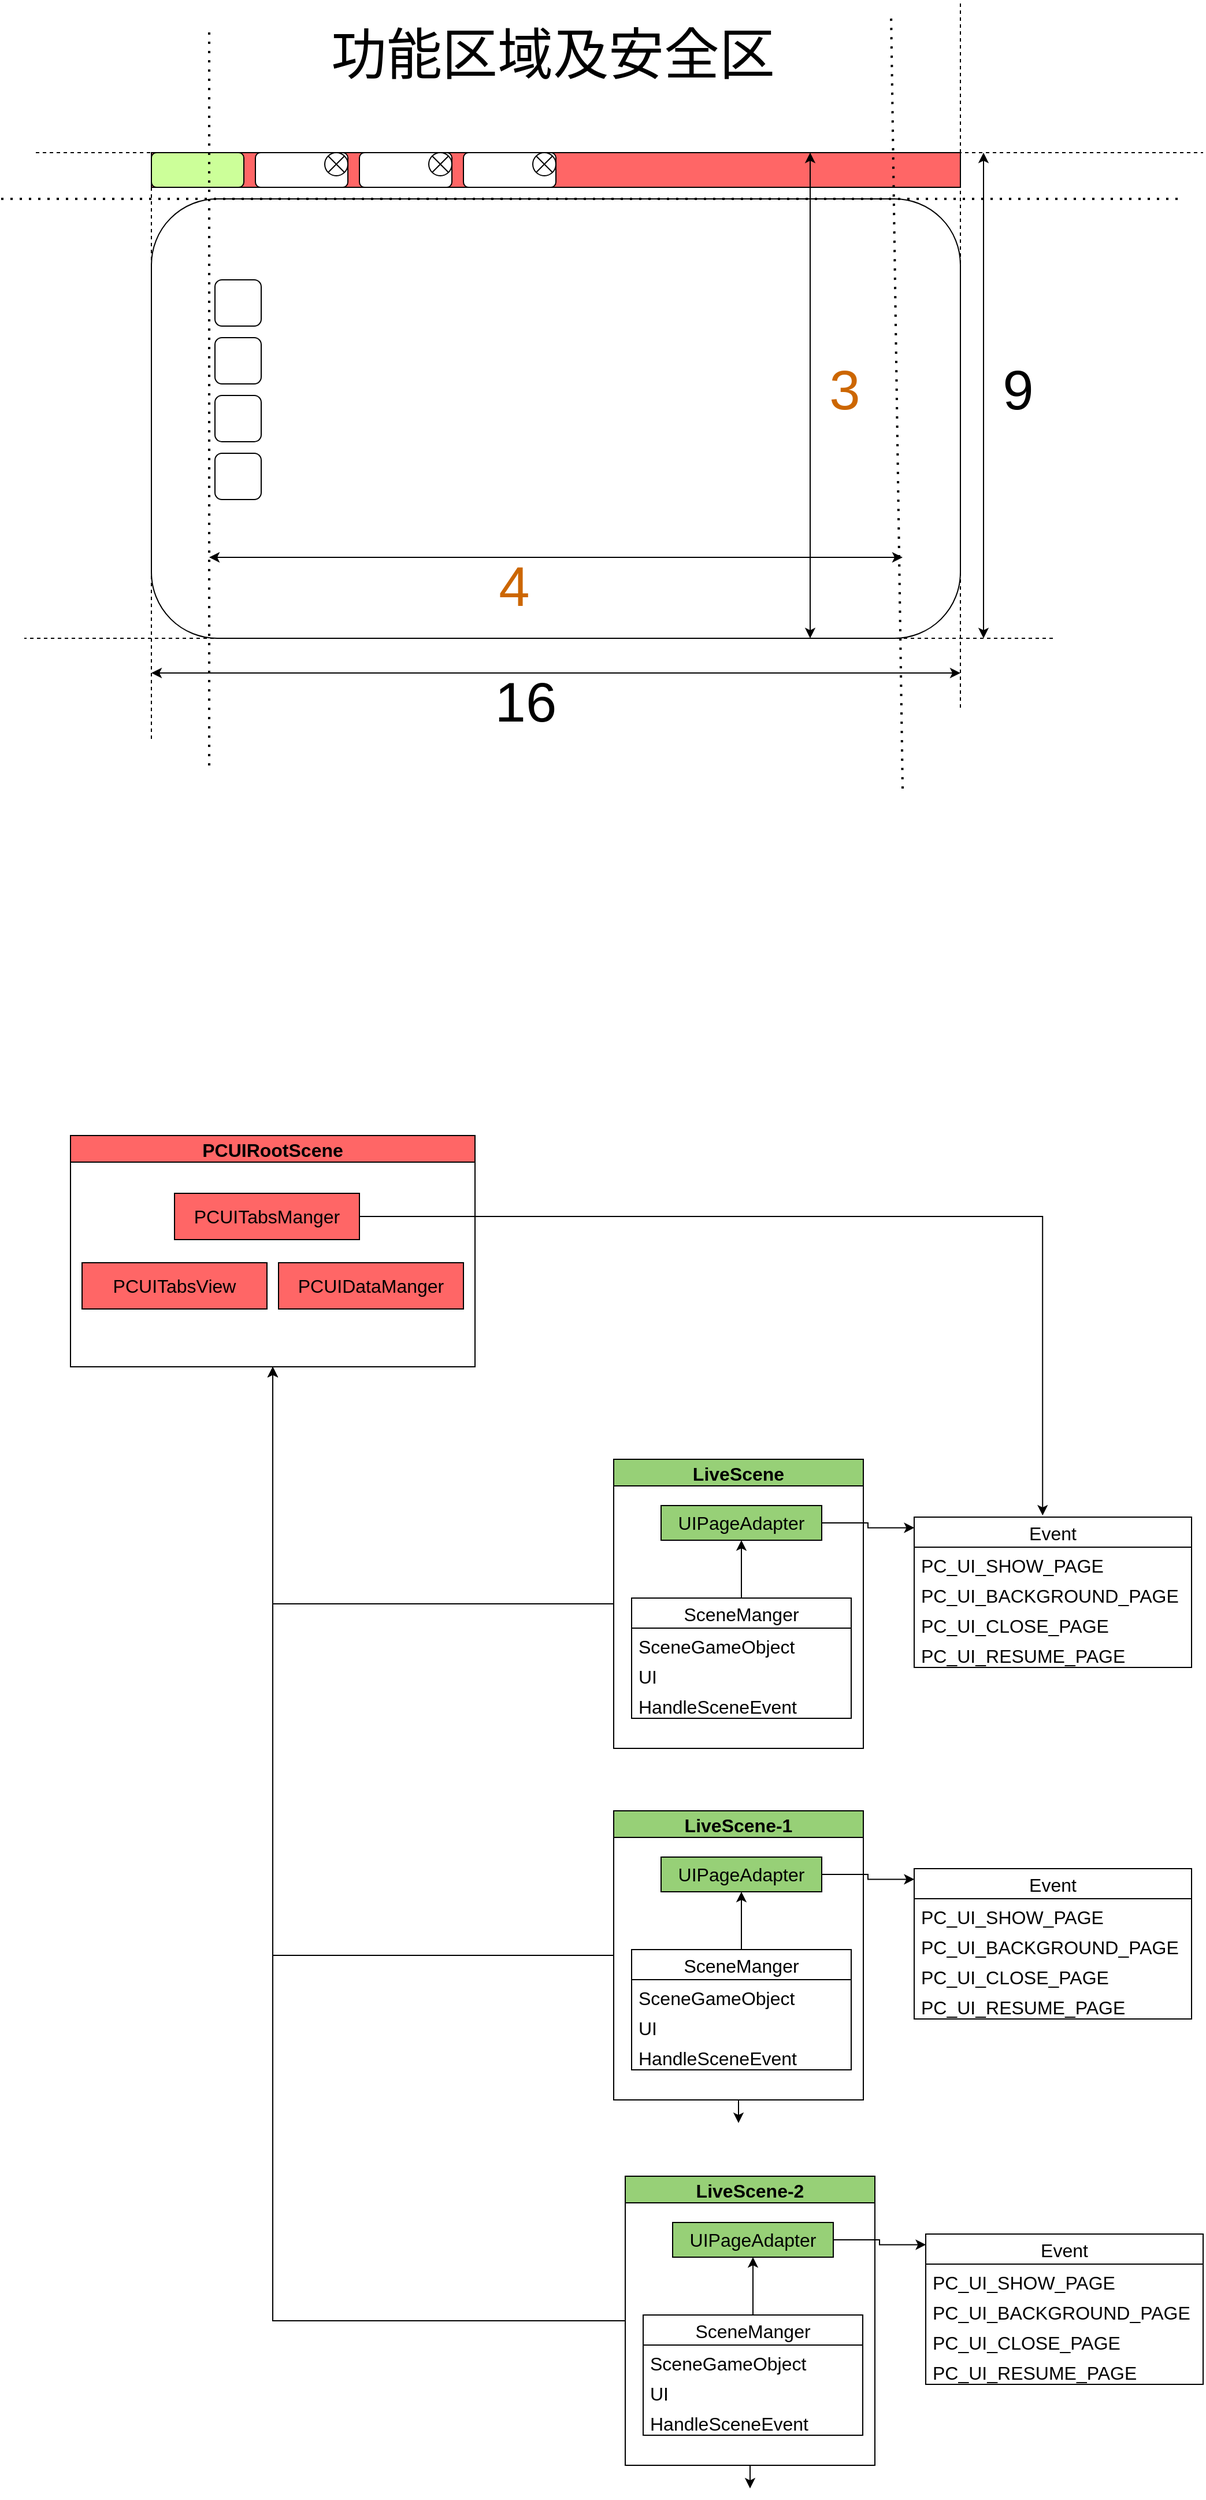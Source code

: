 <mxfile version="20.0.1" type="github">
  <diagram id="btAkh4fgomCn3OrSGPB2" name="Page-1">
    <mxGraphModel dx="2189" dy="1910" grid="1" gridSize="10" guides="1" tooltips="1" connect="1" arrows="1" fold="1" page="1" pageScale="1" pageWidth="827" pageHeight="1169" math="0" shadow="0">
      <root>
        <mxCell id="0" />
        <mxCell id="1" parent="0" />
        <mxCell id="JRh8TJ2VcHhwm4A270mN-1" value="" style="rounded=0;whiteSpace=wrap;html=1;fillColor=#FF6666;" vertex="1" parent="1">
          <mxGeometry x="60" y="50" width="700" height="30" as="geometry" />
        </mxCell>
        <mxCell id="JRh8TJ2VcHhwm4A270mN-2" value="" style="rounded=1;whiteSpace=wrap;html=1;" vertex="1" parent="1">
          <mxGeometry x="60" y="90" width="700" height="380" as="geometry" />
        </mxCell>
        <mxCell id="JRh8TJ2VcHhwm4A270mN-3" value="&lt;font style=&quot;font-size: 48px;&quot;&gt;16&lt;/font&gt;" style="text;html=1;strokeColor=none;fillColor=none;align=center;verticalAlign=middle;whiteSpace=wrap;rounded=0;" vertex="1" parent="1">
          <mxGeometry x="354" y="510" width="60" height="30" as="geometry" />
        </mxCell>
        <mxCell id="JRh8TJ2VcHhwm4A270mN-4" value="" style="endArrow=classic;startArrow=classic;html=1;rounded=0;" edge="1" parent="1">
          <mxGeometry width="50" height="50" relative="1" as="geometry">
            <mxPoint x="60" y="500" as="sourcePoint" />
            <mxPoint x="760" y="500" as="targetPoint" />
            <Array as="points" />
          </mxGeometry>
        </mxCell>
        <mxCell id="JRh8TJ2VcHhwm4A270mN-5" value="&lt;span style=&quot;font-size: 48px;&quot;&gt;9&lt;/span&gt;" style="text;html=1;strokeColor=none;fillColor=none;align=center;verticalAlign=middle;whiteSpace=wrap;rounded=0;" vertex="1" parent="1">
          <mxGeometry x="780" y="240" width="60" height="30" as="geometry" />
        </mxCell>
        <mxCell id="JRh8TJ2VcHhwm4A270mN-6" value="" style="endArrow=classic;startArrow=classic;html=1;rounded=0;" edge="1" parent="1">
          <mxGeometry width="50" height="50" relative="1" as="geometry">
            <mxPoint x="780" y="50" as="sourcePoint" />
            <mxPoint x="780" y="470" as="targetPoint" />
            <Array as="points" />
          </mxGeometry>
        </mxCell>
        <mxCell id="JRh8TJ2VcHhwm4A270mN-8" value="" style="rounded=1;whiteSpace=wrap;html=1;fontSize=48;fillColor=#CCFF99;" vertex="1" parent="1">
          <mxGeometry x="60" y="50" width="80" height="30" as="geometry" />
        </mxCell>
        <mxCell id="JRh8TJ2VcHhwm4A270mN-9" value="" style="rounded=1;whiteSpace=wrap;html=1;fontSize=48;" vertex="1" parent="1">
          <mxGeometry x="150" y="50" width="80" height="30" as="geometry" />
        </mxCell>
        <mxCell id="JRh8TJ2VcHhwm4A270mN-10" value="" style="rounded=1;whiteSpace=wrap;html=1;fontSize=48;" vertex="1" parent="1">
          <mxGeometry x="240" y="50" width="80" height="30" as="geometry" />
        </mxCell>
        <mxCell id="JRh8TJ2VcHhwm4A270mN-11" value="" style="rounded=1;whiteSpace=wrap;html=1;fontSize=48;" vertex="1" parent="1">
          <mxGeometry x="330" y="50" width="80" height="30" as="geometry" />
        </mxCell>
        <mxCell id="JRh8TJ2VcHhwm4A270mN-12" value="" style="shape=sumEllipse;perimeter=ellipsePerimeter;whiteSpace=wrap;html=1;backgroundOutline=1;fontFamily=Helvetica;fontSize=48;fontColor=default;align=center;strokeColor=default;fillColor=default;" vertex="1" parent="1">
          <mxGeometry x="390" y="50" width="20" height="20" as="geometry" />
        </mxCell>
        <mxCell id="JRh8TJ2VcHhwm4A270mN-14" value="" style="shape=sumEllipse;perimeter=ellipsePerimeter;whiteSpace=wrap;html=1;backgroundOutline=1;fontFamily=Helvetica;fontSize=48;fontColor=default;align=center;strokeColor=default;fillColor=default;" vertex="1" parent="1">
          <mxGeometry x="300" y="50" width="20" height="20" as="geometry" />
        </mxCell>
        <mxCell id="JRh8TJ2VcHhwm4A270mN-15" value="" style="shape=sumEllipse;perimeter=ellipsePerimeter;whiteSpace=wrap;html=1;backgroundOutline=1;fontFamily=Helvetica;fontSize=48;fontColor=default;align=center;strokeColor=default;fillColor=default;" vertex="1" parent="1">
          <mxGeometry x="210" y="50" width="20" height="20" as="geometry" />
        </mxCell>
        <mxCell id="JRh8TJ2VcHhwm4A270mN-17" value="" style="rounded=1;whiteSpace=wrap;html=1;fontSize=48;" vertex="1" parent="1">
          <mxGeometry x="115" y="160" width="40" height="40" as="geometry" />
        </mxCell>
        <mxCell id="JRh8TJ2VcHhwm4A270mN-18" value="" style="rounded=1;whiteSpace=wrap;html=1;fontSize=48;" vertex="1" parent="1">
          <mxGeometry x="115" y="210" width="40" height="40" as="geometry" />
        </mxCell>
        <mxCell id="JRh8TJ2VcHhwm4A270mN-19" value="" style="rounded=1;whiteSpace=wrap;html=1;fontSize=48;" vertex="1" parent="1">
          <mxGeometry x="115" y="260" width="40" height="40" as="geometry" />
        </mxCell>
        <mxCell id="JRh8TJ2VcHhwm4A270mN-20" value="" style="rounded=1;whiteSpace=wrap;html=1;fontSize=48;" vertex="1" parent="1">
          <mxGeometry x="115" y="310" width="40" height="40" as="geometry" />
        </mxCell>
        <mxCell id="JRh8TJ2VcHhwm4A270mN-24" value="" style="endArrow=none;dashed=1;html=1;rounded=0;fontSize=48;" edge="1" parent="1">
          <mxGeometry width="50" height="50" relative="1" as="geometry">
            <mxPoint x="-40" y="50" as="sourcePoint" />
            <mxPoint x="970" y="50" as="targetPoint" />
          </mxGeometry>
        </mxCell>
        <mxCell id="JRh8TJ2VcHhwm4A270mN-25" value="" style="endArrow=none;dashed=1;html=1;rounded=0;fontSize=48;" edge="1" parent="1">
          <mxGeometry width="50" height="50" relative="1" as="geometry">
            <mxPoint x="760" y="530" as="sourcePoint" />
            <mxPoint x="760" y="-81.429" as="targetPoint" />
          </mxGeometry>
        </mxCell>
        <mxCell id="JRh8TJ2VcHhwm4A270mN-27" value="" style="endArrow=none;dashed=1;html=1;rounded=0;fontSize=48;" edge="1" parent="1">
          <mxGeometry width="50" height="50" relative="1" as="geometry">
            <mxPoint x="840" y="470" as="sourcePoint" />
            <mxPoint x="-50" y="470" as="targetPoint" />
          </mxGeometry>
        </mxCell>
        <mxCell id="JRh8TJ2VcHhwm4A270mN-28" value="" style="endArrow=none;dashed=1;html=1;rounded=0;fontSize=48;" edge="1" parent="1">
          <mxGeometry width="50" height="50" relative="1" as="geometry">
            <mxPoint x="60" y="50" as="sourcePoint" />
            <mxPoint x="60" y="560" as="targetPoint" />
          </mxGeometry>
        </mxCell>
        <mxCell id="JRh8TJ2VcHhwm4A270mN-31" value="" style="endArrow=none;dashed=1;html=1;dashPattern=1 3;strokeWidth=2;rounded=0;fontSize=48;" edge="1" parent="1">
          <mxGeometry width="50" height="50" relative="1" as="geometry">
            <mxPoint x="-70" y="90" as="sourcePoint" />
            <mxPoint x="950" y="90" as="targetPoint" />
          </mxGeometry>
        </mxCell>
        <mxCell id="JRh8TJ2VcHhwm4A270mN-33" value="" style="endArrow=none;dashed=1;html=1;dashPattern=1 3;strokeWidth=2;rounded=0;fontSize=48;" edge="1" parent="1">
          <mxGeometry width="50" height="50" relative="1" as="geometry">
            <mxPoint x="110" y="580" as="sourcePoint" />
            <mxPoint x="110" y="-60" as="targetPoint" />
          </mxGeometry>
        </mxCell>
        <mxCell id="JRh8TJ2VcHhwm4A270mN-34" value="" style="endArrow=none;dashed=1;html=1;dashPattern=1 3;strokeWidth=2;rounded=0;fontSize=48;" edge="1" parent="1">
          <mxGeometry width="50" height="50" relative="1" as="geometry">
            <mxPoint x="710" y="600" as="sourcePoint" />
            <mxPoint x="700" y="-70" as="targetPoint" />
          </mxGeometry>
        </mxCell>
        <mxCell id="JRh8TJ2VcHhwm4A270mN-38" value="&lt;font color=&quot;#cc6600&quot; style=&quot;font-size: 48px;&quot;&gt;4&lt;/font&gt;" style="text;html=1;strokeColor=none;fillColor=none;align=center;verticalAlign=middle;whiteSpace=wrap;rounded=0;" vertex="1" parent="1">
          <mxGeometry x="344" y="410" width="60" height="30" as="geometry" />
        </mxCell>
        <mxCell id="JRh8TJ2VcHhwm4A270mN-39" value="" style="endArrow=classic;startArrow=classic;html=1;rounded=0;" edge="1" parent="1">
          <mxGeometry width="50" height="50" relative="1" as="geometry">
            <mxPoint x="110" y="400" as="sourcePoint" />
            <mxPoint x="710" y="400" as="targetPoint" />
            <Array as="points" />
          </mxGeometry>
        </mxCell>
        <mxCell id="JRh8TJ2VcHhwm4A270mN-40" value="&lt;span style=&quot;font-size: 48px;&quot;&gt;&lt;font color=&quot;#cc6600&quot;&gt;3&lt;/font&gt;&lt;/span&gt;" style="text;html=1;strokeColor=none;fillColor=none;align=center;verticalAlign=middle;whiteSpace=wrap;rounded=0;" vertex="1" parent="1">
          <mxGeometry x="630" y="240" width="60" height="30" as="geometry" />
        </mxCell>
        <mxCell id="JRh8TJ2VcHhwm4A270mN-41" value="" style="endArrow=classic;startArrow=classic;html=1;rounded=0;" edge="1" parent="1">
          <mxGeometry width="50" height="50" relative="1" as="geometry">
            <mxPoint x="630" y="50" as="sourcePoint" />
            <mxPoint x="630" y="470" as="targetPoint" />
            <Array as="points" />
          </mxGeometry>
        </mxCell>
        <mxCell id="JRh8TJ2VcHhwm4A270mN-44" value="&lt;font color=&quot;#000000&quot;&gt;功能区域及安全区&lt;/font&gt;" style="text;html=1;strokeColor=none;fillColor=none;align=center;verticalAlign=middle;whiteSpace=wrap;rounded=0;fontSize=48;fontColor=#CC6600;" vertex="1" parent="1">
          <mxGeometry x="60" y="-50" width="695" height="30" as="geometry" />
        </mxCell>
        <mxCell id="JRh8TJ2VcHhwm4A270mN-45" value="PCUIRootScene" style="swimlane;fontSize=16;fontColor=#000000;fillColor=#FF6666;" vertex="1" parent="1">
          <mxGeometry x="-10" y="900" width="350" height="200" as="geometry" />
        </mxCell>
        <UserObject label="PCUITabsManger" treeRoot="1" id="JRh8TJ2VcHhwm4A270mN-95">
          <mxCell style="whiteSpace=wrap;html=1;align=center;treeFolding=1;treeMoving=1;newEdgeStyle={&quot;edgeStyle&quot;:&quot;elbowEdgeStyle&quot;,&quot;startArrow&quot;:&quot;none&quot;,&quot;endArrow&quot;:&quot;none&quot;};fontSize=16;fontColor=#000000;fillColor=#FF6666;" vertex="1" parent="JRh8TJ2VcHhwm4A270mN-45">
            <mxGeometry x="90" y="50" width="160" height="40" as="geometry" />
          </mxCell>
        </UserObject>
        <UserObject label="PCUITabsView" treeRoot="1" id="JRh8TJ2VcHhwm4A270mN-101">
          <mxCell style="whiteSpace=wrap;html=1;align=center;treeFolding=1;treeMoving=1;newEdgeStyle={&quot;edgeStyle&quot;:&quot;elbowEdgeStyle&quot;,&quot;startArrow&quot;:&quot;none&quot;,&quot;endArrow&quot;:&quot;none&quot;};fontSize=16;fontColor=#000000;fillColor=#FF6666;" vertex="1" parent="JRh8TJ2VcHhwm4A270mN-45">
            <mxGeometry x="10" y="110" width="160" height="40" as="geometry" />
          </mxCell>
        </UserObject>
        <UserObject label="PCUIDataManger" treeRoot="1" id="JRh8TJ2VcHhwm4A270mN-100">
          <mxCell style="whiteSpace=wrap;html=1;align=center;treeFolding=1;treeMoving=1;newEdgeStyle={&quot;edgeStyle&quot;:&quot;elbowEdgeStyle&quot;,&quot;startArrow&quot;:&quot;none&quot;,&quot;endArrow&quot;:&quot;none&quot;};fontSize=16;fontColor=#000000;fillColor=#FF6666;" vertex="1" parent="JRh8TJ2VcHhwm4A270mN-45">
            <mxGeometry x="180" y="110" width="160" height="40" as="geometry" />
          </mxCell>
        </UserObject>
        <mxCell id="JRh8TJ2VcHhwm4A270mN-93" style="edgeStyle=orthogonalEdgeStyle;rounded=0;orthogonalLoop=1;jettySize=auto;html=1;fontSize=16;fontColor=#000000;entryX=0.5;entryY=1;entryDx=0;entryDy=0;" edge="1" parent="1" source="JRh8TJ2VcHhwm4A270mN-46" target="JRh8TJ2VcHhwm4A270mN-45">
          <mxGeometry relative="1" as="geometry">
            <mxPoint x="350" y="1050" as="targetPoint" />
          </mxGeometry>
        </mxCell>
        <mxCell id="JRh8TJ2VcHhwm4A270mN-46" value="LiveScene" style="swimlane;fontSize=16;fontColor=#000000;fillColor=#97D077;" vertex="1" parent="1">
          <mxGeometry x="460" y="1180" width="216" height="250" as="geometry" />
        </mxCell>
        <mxCell id="JRh8TJ2VcHhwm4A270mN-92" style="edgeStyle=orthogonalEdgeStyle;rounded=0;orthogonalLoop=1;jettySize=auto;html=1;entryX=0.5;entryY=1;entryDx=0;entryDy=0;fontSize=16;fontColor=#000000;" edge="1" parent="JRh8TJ2VcHhwm4A270mN-46" source="JRh8TJ2VcHhwm4A270mN-54" target="JRh8TJ2VcHhwm4A270mN-90">
          <mxGeometry relative="1" as="geometry" />
        </mxCell>
        <mxCell id="JRh8TJ2VcHhwm4A270mN-54" value="SceneManger" style="swimlane;fontStyle=0;childLayout=stackLayout;horizontal=1;startSize=26;fillColor=none;horizontalStack=0;resizeParent=1;resizeParentMax=0;resizeLast=0;collapsible=1;marginBottom=0;fontSize=16;fontColor=#000000;" vertex="1" parent="JRh8TJ2VcHhwm4A270mN-46">
          <mxGeometry x="15.5" y="120" width="190" height="104" as="geometry" />
        </mxCell>
        <mxCell id="JRh8TJ2VcHhwm4A270mN-56" value="SceneGameObject" style="text;strokeColor=none;fillColor=none;align=left;verticalAlign=top;spacingLeft=4;spacingRight=4;overflow=hidden;rotatable=0;points=[[0,0.5],[1,0.5]];portConstraint=eastwest;fontSize=16;fontColor=#000000;" vertex="1" parent="JRh8TJ2VcHhwm4A270mN-54">
          <mxGeometry y="26" width="190" height="26" as="geometry" />
        </mxCell>
        <mxCell id="JRh8TJ2VcHhwm4A270mN-57" value="UI" style="text;strokeColor=none;fillColor=none;align=left;verticalAlign=top;spacingLeft=4;spacingRight=4;overflow=hidden;rotatable=0;points=[[0,0.5],[1,0.5]];portConstraint=eastwest;fontSize=16;fontColor=#000000;" vertex="1" parent="JRh8TJ2VcHhwm4A270mN-54">
          <mxGeometry y="52" width="190" height="26" as="geometry" />
        </mxCell>
        <mxCell id="JRh8TJ2VcHhwm4A270mN-112" value="HandleSceneEvent" style="text;strokeColor=none;fillColor=none;align=left;verticalAlign=top;spacingLeft=4;spacingRight=4;overflow=hidden;rotatable=0;points=[[0,0.5],[1,0.5]];portConstraint=eastwest;fontSize=16;fontColor=#000000;" vertex="1" parent="JRh8TJ2VcHhwm4A270mN-54">
          <mxGeometry y="78" width="190" height="26" as="geometry" />
        </mxCell>
        <mxCell id="JRh8TJ2VcHhwm4A270mN-90" value="UIPageAdapter" style="whiteSpace=wrap;html=1;align=center;verticalAlign=middle;treeFolding=1;treeMoving=1;newEdgeStyle={&quot;edgeStyle&quot;:&quot;elbowEdgeStyle&quot;,&quot;startArrow&quot;:&quot;none&quot;,&quot;endArrow&quot;:&quot;none&quot;};fontSize=16;fontColor=#000000;fillColor=#97D077;" vertex="1" parent="JRh8TJ2VcHhwm4A270mN-46">
          <mxGeometry x="41" y="40" width="139" height="30" as="geometry" />
        </mxCell>
        <mxCell id="JRh8TJ2VcHhwm4A270mN-102" value="Event" style="swimlane;fontStyle=0;childLayout=stackLayout;horizontal=1;startSize=26;fillColor=none;horizontalStack=0;resizeParent=1;resizeParentMax=0;resizeLast=0;collapsible=1;marginBottom=0;fontSize=16;fontColor=#000000;" vertex="1" parent="1">
          <mxGeometry x="720" y="1230" width="240" height="130" as="geometry" />
        </mxCell>
        <mxCell id="JRh8TJ2VcHhwm4A270mN-103" value="PC_UI_SHOW_PAGE" style="text;strokeColor=none;fillColor=none;align=left;verticalAlign=top;spacingLeft=4;spacingRight=4;overflow=hidden;rotatable=0;points=[[0,0.5],[1,0.5]];portConstraint=eastwest;fontSize=16;fontColor=#000000;" vertex="1" parent="JRh8TJ2VcHhwm4A270mN-102">
          <mxGeometry y="26" width="240" height="26" as="geometry" />
        </mxCell>
        <mxCell id="JRh8TJ2VcHhwm4A270mN-104" value="PC_UI_BACKGROUND_PAGE" style="text;strokeColor=none;fillColor=none;align=left;verticalAlign=top;spacingLeft=4;spacingRight=4;overflow=hidden;rotatable=0;points=[[0,0.5],[1,0.5]];portConstraint=eastwest;fontSize=16;fontColor=#000000;" vertex="1" parent="JRh8TJ2VcHhwm4A270mN-102">
          <mxGeometry y="52" width="240" height="26" as="geometry" />
        </mxCell>
        <mxCell id="JRh8TJ2VcHhwm4A270mN-105" value="PC_UI_CLOSE_PAGE" style="text;strokeColor=none;fillColor=none;align=left;verticalAlign=top;spacingLeft=4;spacingRight=4;overflow=hidden;rotatable=0;points=[[0,0.5],[1,0.5]];portConstraint=eastwest;fontSize=16;fontColor=#000000;" vertex="1" parent="JRh8TJ2VcHhwm4A270mN-102">
          <mxGeometry y="78" width="240" height="26" as="geometry" />
        </mxCell>
        <mxCell id="JRh8TJ2VcHhwm4A270mN-108" value="PC_UI_RESUME_PAGE" style="text;strokeColor=none;fillColor=none;align=left;verticalAlign=top;spacingLeft=4;spacingRight=4;overflow=hidden;rotatable=0;points=[[0,0.5],[1,0.5]];portConstraint=eastwest;fontSize=16;fontColor=#000000;" vertex="1" parent="JRh8TJ2VcHhwm4A270mN-102">
          <mxGeometry y="104" width="240" height="26" as="geometry" />
        </mxCell>
        <mxCell id="JRh8TJ2VcHhwm4A270mN-109" style="edgeStyle=orthogonalEdgeStyle;rounded=0;orthogonalLoop=1;jettySize=auto;html=1;entryX=0.001;entryY=0.071;entryDx=0;entryDy=0;entryPerimeter=0;fontSize=16;fontColor=#000000;" edge="1" parent="1" source="JRh8TJ2VcHhwm4A270mN-90" target="JRh8TJ2VcHhwm4A270mN-102">
          <mxGeometry relative="1" as="geometry" />
        </mxCell>
        <mxCell id="JRh8TJ2VcHhwm4A270mN-110" style="edgeStyle=orthogonalEdgeStyle;rounded=0;orthogonalLoop=1;jettySize=auto;html=1;fontSize=16;fontColor=#000000;entryX=0.463;entryY=-0.011;entryDx=0;entryDy=0;entryPerimeter=0;" edge="1" parent="1" source="JRh8TJ2VcHhwm4A270mN-95" target="JRh8TJ2VcHhwm4A270mN-102">
          <mxGeometry relative="1" as="geometry">
            <mxPoint x="270" y="990" as="targetPoint" />
          </mxGeometry>
        </mxCell>
        <mxCell id="JRh8TJ2VcHhwm4A270mN-113" style="edgeStyle=orthogonalEdgeStyle;rounded=0;orthogonalLoop=1;jettySize=auto;html=1;exitX=0.5;exitY=1;exitDx=0;exitDy=0;fontSize=16;fontColor=#000000;" edge="1" parent="1" source="JRh8TJ2VcHhwm4A270mN-114">
          <mxGeometry relative="1" as="geometry">
            <mxPoint x="568" y="1754" as="targetPoint" />
          </mxGeometry>
        </mxCell>
        <mxCell id="JRh8TJ2VcHhwm4A270mN-141" style="edgeStyle=orthogonalEdgeStyle;rounded=0;orthogonalLoop=1;jettySize=auto;html=1;entryX=0.5;entryY=1;entryDx=0;entryDy=0;fontSize=16;fontColor=#000000;" edge="1" parent="1" source="JRh8TJ2VcHhwm4A270mN-114" target="JRh8TJ2VcHhwm4A270mN-45">
          <mxGeometry relative="1" as="geometry" />
        </mxCell>
        <mxCell id="JRh8TJ2VcHhwm4A270mN-114" value="LiveScene-1" style="swimlane;fontSize=16;fontColor=#000000;fillColor=#97D077;" vertex="1" parent="1">
          <mxGeometry x="460" y="1484" width="216" height="250" as="geometry" />
        </mxCell>
        <mxCell id="JRh8TJ2VcHhwm4A270mN-115" style="edgeStyle=orthogonalEdgeStyle;rounded=0;orthogonalLoop=1;jettySize=auto;html=1;entryX=0.5;entryY=1;entryDx=0;entryDy=0;fontSize=16;fontColor=#000000;" edge="1" parent="JRh8TJ2VcHhwm4A270mN-114" source="JRh8TJ2VcHhwm4A270mN-116" target="JRh8TJ2VcHhwm4A270mN-120">
          <mxGeometry relative="1" as="geometry" />
        </mxCell>
        <mxCell id="JRh8TJ2VcHhwm4A270mN-116" value="SceneManger" style="swimlane;fontStyle=0;childLayout=stackLayout;horizontal=1;startSize=26;fillColor=none;horizontalStack=0;resizeParent=1;resizeParentMax=0;resizeLast=0;collapsible=1;marginBottom=0;fontSize=16;fontColor=#000000;" vertex="1" parent="JRh8TJ2VcHhwm4A270mN-114">
          <mxGeometry x="15.5" y="120" width="190" height="104" as="geometry" />
        </mxCell>
        <mxCell id="JRh8TJ2VcHhwm4A270mN-117" value="SceneGameObject" style="text;strokeColor=none;fillColor=none;align=left;verticalAlign=top;spacingLeft=4;spacingRight=4;overflow=hidden;rotatable=0;points=[[0,0.5],[1,0.5]];portConstraint=eastwest;fontSize=16;fontColor=#000000;" vertex="1" parent="JRh8TJ2VcHhwm4A270mN-116">
          <mxGeometry y="26" width="190" height="26" as="geometry" />
        </mxCell>
        <mxCell id="JRh8TJ2VcHhwm4A270mN-118" value="UI" style="text;strokeColor=none;fillColor=none;align=left;verticalAlign=top;spacingLeft=4;spacingRight=4;overflow=hidden;rotatable=0;points=[[0,0.5],[1,0.5]];portConstraint=eastwest;fontSize=16;fontColor=#000000;" vertex="1" parent="JRh8TJ2VcHhwm4A270mN-116">
          <mxGeometry y="52" width="190" height="26" as="geometry" />
        </mxCell>
        <mxCell id="JRh8TJ2VcHhwm4A270mN-119" value="HandleSceneEvent" style="text;strokeColor=none;fillColor=none;align=left;verticalAlign=top;spacingLeft=4;spacingRight=4;overflow=hidden;rotatable=0;points=[[0,0.5],[1,0.5]];portConstraint=eastwest;fontSize=16;fontColor=#000000;" vertex="1" parent="JRh8TJ2VcHhwm4A270mN-116">
          <mxGeometry y="78" width="190" height="26" as="geometry" />
        </mxCell>
        <mxCell id="JRh8TJ2VcHhwm4A270mN-120" value="UIPageAdapter" style="whiteSpace=wrap;html=1;align=center;verticalAlign=middle;treeFolding=1;treeMoving=1;newEdgeStyle={&quot;edgeStyle&quot;:&quot;elbowEdgeStyle&quot;,&quot;startArrow&quot;:&quot;none&quot;,&quot;endArrow&quot;:&quot;none&quot;};fontSize=16;fontColor=#000000;fillColor=#97D077;" vertex="1" parent="JRh8TJ2VcHhwm4A270mN-114">
          <mxGeometry x="41" y="40" width="139" height="30" as="geometry" />
        </mxCell>
        <mxCell id="JRh8TJ2VcHhwm4A270mN-121" value="Event" style="swimlane;fontStyle=0;childLayout=stackLayout;horizontal=1;startSize=26;fillColor=none;horizontalStack=0;resizeParent=1;resizeParentMax=0;resizeLast=0;collapsible=1;marginBottom=0;fontSize=16;fontColor=#000000;" vertex="1" parent="1">
          <mxGeometry x="720" y="1534" width="240" height="130" as="geometry" />
        </mxCell>
        <mxCell id="JRh8TJ2VcHhwm4A270mN-122" value="PC_UI_SHOW_PAGE" style="text;strokeColor=none;fillColor=none;align=left;verticalAlign=top;spacingLeft=4;spacingRight=4;overflow=hidden;rotatable=0;points=[[0,0.5],[1,0.5]];portConstraint=eastwest;fontSize=16;fontColor=#000000;" vertex="1" parent="JRh8TJ2VcHhwm4A270mN-121">
          <mxGeometry y="26" width="240" height="26" as="geometry" />
        </mxCell>
        <mxCell id="JRh8TJ2VcHhwm4A270mN-123" value="PC_UI_BACKGROUND_PAGE" style="text;strokeColor=none;fillColor=none;align=left;verticalAlign=top;spacingLeft=4;spacingRight=4;overflow=hidden;rotatable=0;points=[[0,0.5],[1,0.5]];portConstraint=eastwest;fontSize=16;fontColor=#000000;" vertex="1" parent="JRh8TJ2VcHhwm4A270mN-121">
          <mxGeometry y="52" width="240" height="26" as="geometry" />
        </mxCell>
        <mxCell id="JRh8TJ2VcHhwm4A270mN-124" value="PC_UI_CLOSE_PAGE" style="text;strokeColor=none;fillColor=none;align=left;verticalAlign=top;spacingLeft=4;spacingRight=4;overflow=hidden;rotatable=0;points=[[0,0.5],[1,0.5]];portConstraint=eastwest;fontSize=16;fontColor=#000000;" vertex="1" parent="JRh8TJ2VcHhwm4A270mN-121">
          <mxGeometry y="78" width="240" height="26" as="geometry" />
        </mxCell>
        <mxCell id="JRh8TJ2VcHhwm4A270mN-125" value="PC_UI_RESUME_PAGE" style="text;strokeColor=none;fillColor=none;align=left;verticalAlign=top;spacingLeft=4;spacingRight=4;overflow=hidden;rotatable=0;points=[[0,0.5],[1,0.5]];portConstraint=eastwest;fontSize=16;fontColor=#000000;" vertex="1" parent="JRh8TJ2VcHhwm4A270mN-121">
          <mxGeometry y="104" width="240" height="26" as="geometry" />
        </mxCell>
        <mxCell id="JRh8TJ2VcHhwm4A270mN-126" style="edgeStyle=orthogonalEdgeStyle;rounded=0;orthogonalLoop=1;jettySize=auto;html=1;entryX=0.001;entryY=0.071;entryDx=0;entryDy=0;entryPerimeter=0;fontSize=16;fontColor=#000000;" edge="1" parent="1" source="JRh8TJ2VcHhwm4A270mN-120" target="JRh8TJ2VcHhwm4A270mN-121">
          <mxGeometry relative="1" as="geometry" />
        </mxCell>
        <mxCell id="JRh8TJ2VcHhwm4A270mN-127" style="edgeStyle=orthogonalEdgeStyle;rounded=0;orthogonalLoop=1;jettySize=auto;html=1;exitX=0.5;exitY=1;exitDx=0;exitDy=0;fontSize=16;fontColor=#000000;" edge="1" source="JRh8TJ2VcHhwm4A270mN-128" parent="1">
          <mxGeometry relative="1" as="geometry">
            <mxPoint x="578" y="2070" as="targetPoint" />
          </mxGeometry>
        </mxCell>
        <mxCell id="JRh8TJ2VcHhwm4A270mN-142" style="edgeStyle=orthogonalEdgeStyle;rounded=0;orthogonalLoop=1;jettySize=auto;html=1;entryX=0.5;entryY=1;entryDx=0;entryDy=0;fontSize=16;fontColor=#000000;" edge="1" parent="1" source="JRh8TJ2VcHhwm4A270mN-128" target="JRh8TJ2VcHhwm4A270mN-45">
          <mxGeometry relative="1" as="geometry" />
        </mxCell>
        <mxCell id="JRh8TJ2VcHhwm4A270mN-128" value="LiveScene-2" style="swimlane;fontSize=16;fontColor=#000000;fillColor=#97D077;" vertex="1" parent="1">
          <mxGeometry x="470" y="1800" width="216" height="250" as="geometry" />
        </mxCell>
        <mxCell id="JRh8TJ2VcHhwm4A270mN-129" style="edgeStyle=orthogonalEdgeStyle;rounded=0;orthogonalLoop=1;jettySize=auto;html=1;entryX=0.5;entryY=1;entryDx=0;entryDy=0;fontSize=16;fontColor=#000000;" edge="1" parent="JRh8TJ2VcHhwm4A270mN-128" source="JRh8TJ2VcHhwm4A270mN-130" target="JRh8TJ2VcHhwm4A270mN-134">
          <mxGeometry relative="1" as="geometry" />
        </mxCell>
        <mxCell id="JRh8TJ2VcHhwm4A270mN-130" value="SceneManger" style="swimlane;fontStyle=0;childLayout=stackLayout;horizontal=1;startSize=26;fillColor=none;horizontalStack=0;resizeParent=1;resizeParentMax=0;resizeLast=0;collapsible=1;marginBottom=0;fontSize=16;fontColor=#000000;" vertex="1" parent="JRh8TJ2VcHhwm4A270mN-128">
          <mxGeometry x="15.5" y="120" width="190" height="104" as="geometry" />
        </mxCell>
        <mxCell id="JRh8TJ2VcHhwm4A270mN-131" value="SceneGameObject" style="text;strokeColor=none;fillColor=none;align=left;verticalAlign=top;spacingLeft=4;spacingRight=4;overflow=hidden;rotatable=0;points=[[0,0.5],[1,0.5]];portConstraint=eastwest;fontSize=16;fontColor=#000000;" vertex="1" parent="JRh8TJ2VcHhwm4A270mN-130">
          <mxGeometry y="26" width="190" height="26" as="geometry" />
        </mxCell>
        <mxCell id="JRh8TJ2VcHhwm4A270mN-132" value="UI" style="text;strokeColor=none;fillColor=none;align=left;verticalAlign=top;spacingLeft=4;spacingRight=4;overflow=hidden;rotatable=0;points=[[0,0.5],[1,0.5]];portConstraint=eastwest;fontSize=16;fontColor=#000000;" vertex="1" parent="JRh8TJ2VcHhwm4A270mN-130">
          <mxGeometry y="52" width="190" height="26" as="geometry" />
        </mxCell>
        <mxCell id="JRh8TJ2VcHhwm4A270mN-133" value="HandleSceneEvent" style="text;strokeColor=none;fillColor=none;align=left;verticalAlign=top;spacingLeft=4;spacingRight=4;overflow=hidden;rotatable=0;points=[[0,0.5],[1,0.5]];portConstraint=eastwest;fontSize=16;fontColor=#000000;" vertex="1" parent="JRh8TJ2VcHhwm4A270mN-130">
          <mxGeometry y="78" width="190" height="26" as="geometry" />
        </mxCell>
        <mxCell id="JRh8TJ2VcHhwm4A270mN-134" value="UIPageAdapter" style="whiteSpace=wrap;html=1;align=center;verticalAlign=middle;treeFolding=1;treeMoving=1;newEdgeStyle={&quot;edgeStyle&quot;:&quot;elbowEdgeStyle&quot;,&quot;startArrow&quot;:&quot;none&quot;,&quot;endArrow&quot;:&quot;none&quot;};fontSize=16;fontColor=#000000;fillColor=#97D077;" vertex="1" parent="JRh8TJ2VcHhwm4A270mN-128">
          <mxGeometry x="41" y="40" width="139" height="30" as="geometry" />
        </mxCell>
        <mxCell id="JRh8TJ2VcHhwm4A270mN-135" value="Event" style="swimlane;fontStyle=0;childLayout=stackLayout;horizontal=1;startSize=26;fillColor=none;horizontalStack=0;resizeParent=1;resizeParentMax=0;resizeLast=0;collapsible=1;marginBottom=0;fontSize=16;fontColor=#000000;" vertex="1" parent="1">
          <mxGeometry x="730" y="1850" width="240" height="130" as="geometry" />
        </mxCell>
        <mxCell id="JRh8TJ2VcHhwm4A270mN-136" value="PC_UI_SHOW_PAGE" style="text;strokeColor=none;fillColor=none;align=left;verticalAlign=top;spacingLeft=4;spacingRight=4;overflow=hidden;rotatable=0;points=[[0,0.5],[1,0.5]];portConstraint=eastwest;fontSize=16;fontColor=#000000;" vertex="1" parent="JRh8TJ2VcHhwm4A270mN-135">
          <mxGeometry y="26" width="240" height="26" as="geometry" />
        </mxCell>
        <mxCell id="JRh8TJ2VcHhwm4A270mN-137" value="PC_UI_BACKGROUND_PAGE" style="text;strokeColor=none;fillColor=none;align=left;verticalAlign=top;spacingLeft=4;spacingRight=4;overflow=hidden;rotatable=0;points=[[0,0.5],[1,0.5]];portConstraint=eastwest;fontSize=16;fontColor=#000000;" vertex="1" parent="JRh8TJ2VcHhwm4A270mN-135">
          <mxGeometry y="52" width="240" height="26" as="geometry" />
        </mxCell>
        <mxCell id="JRh8TJ2VcHhwm4A270mN-138" value="PC_UI_CLOSE_PAGE" style="text;strokeColor=none;fillColor=none;align=left;verticalAlign=top;spacingLeft=4;spacingRight=4;overflow=hidden;rotatable=0;points=[[0,0.5],[1,0.5]];portConstraint=eastwest;fontSize=16;fontColor=#000000;" vertex="1" parent="JRh8TJ2VcHhwm4A270mN-135">
          <mxGeometry y="78" width="240" height="26" as="geometry" />
        </mxCell>
        <mxCell id="JRh8TJ2VcHhwm4A270mN-139" value="PC_UI_RESUME_PAGE" style="text;strokeColor=none;fillColor=none;align=left;verticalAlign=top;spacingLeft=4;spacingRight=4;overflow=hidden;rotatable=0;points=[[0,0.5],[1,0.5]];portConstraint=eastwest;fontSize=16;fontColor=#000000;" vertex="1" parent="JRh8TJ2VcHhwm4A270mN-135">
          <mxGeometry y="104" width="240" height="26" as="geometry" />
        </mxCell>
        <mxCell id="JRh8TJ2VcHhwm4A270mN-140" style="edgeStyle=orthogonalEdgeStyle;rounded=0;orthogonalLoop=1;jettySize=auto;html=1;entryX=0.001;entryY=0.071;entryDx=0;entryDy=0;entryPerimeter=0;fontSize=16;fontColor=#000000;" edge="1" source="JRh8TJ2VcHhwm4A270mN-134" target="JRh8TJ2VcHhwm4A270mN-135" parent="1">
          <mxGeometry relative="1" as="geometry" />
        </mxCell>
      </root>
    </mxGraphModel>
  </diagram>
</mxfile>
